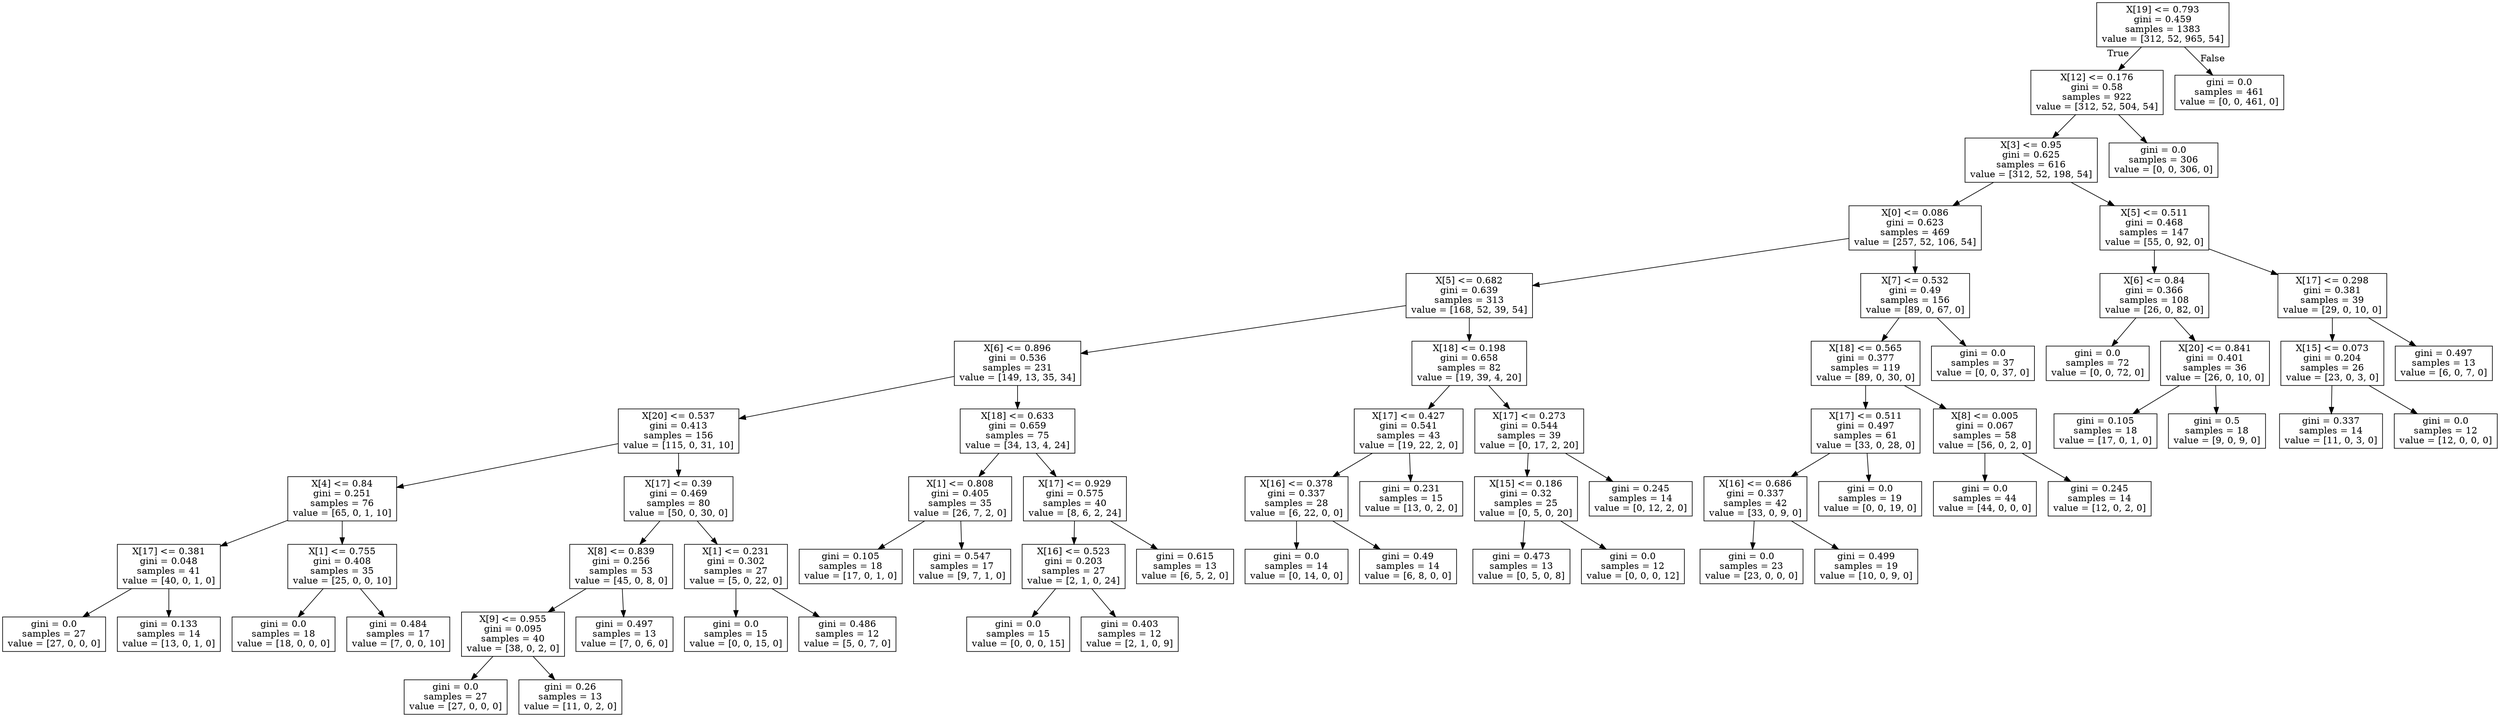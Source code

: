 digraph Tree {
node [shape=box] ;
0 [label="X[19] <= 0.793\ngini = 0.459\nsamples = 1383\nvalue = [312, 52, 965, 54]"] ;
1 [label="X[12] <= 0.176\ngini = 0.58\nsamples = 922\nvalue = [312, 52, 504, 54]"] ;
0 -> 1 [labeldistance=2.5, labelangle=45, headlabel="True"] ;
2 [label="X[3] <= 0.95\ngini = 0.625\nsamples = 616\nvalue = [312, 52, 198, 54]"] ;
1 -> 2 ;
3 [label="X[0] <= 0.086\ngini = 0.623\nsamples = 469\nvalue = [257, 52, 106, 54]"] ;
2 -> 3 ;
4 [label="X[5] <= 0.682\ngini = 0.639\nsamples = 313\nvalue = [168, 52, 39, 54]"] ;
3 -> 4 ;
5 [label="X[6] <= 0.896\ngini = 0.536\nsamples = 231\nvalue = [149, 13, 35, 34]"] ;
4 -> 5 ;
6 [label="X[20] <= 0.537\ngini = 0.413\nsamples = 156\nvalue = [115, 0, 31, 10]"] ;
5 -> 6 ;
7 [label="X[4] <= 0.84\ngini = 0.251\nsamples = 76\nvalue = [65, 0, 1, 10]"] ;
6 -> 7 ;
8 [label="X[17] <= 0.381\ngini = 0.048\nsamples = 41\nvalue = [40, 0, 1, 0]"] ;
7 -> 8 ;
9 [label="gini = 0.0\nsamples = 27\nvalue = [27, 0, 0, 0]"] ;
8 -> 9 ;
10 [label="gini = 0.133\nsamples = 14\nvalue = [13, 0, 1, 0]"] ;
8 -> 10 ;
11 [label="X[1] <= 0.755\ngini = 0.408\nsamples = 35\nvalue = [25, 0, 0, 10]"] ;
7 -> 11 ;
12 [label="gini = 0.0\nsamples = 18\nvalue = [18, 0, 0, 0]"] ;
11 -> 12 ;
13 [label="gini = 0.484\nsamples = 17\nvalue = [7, 0, 0, 10]"] ;
11 -> 13 ;
14 [label="X[17] <= 0.39\ngini = 0.469\nsamples = 80\nvalue = [50, 0, 30, 0]"] ;
6 -> 14 ;
15 [label="X[8] <= 0.839\ngini = 0.256\nsamples = 53\nvalue = [45, 0, 8, 0]"] ;
14 -> 15 ;
16 [label="X[9] <= 0.955\ngini = 0.095\nsamples = 40\nvalue = [38, 0, 2, 0]"] ;
15 -> 16 ;
17 [label="gini = 0.0\nsamples = 27\nvalue = [27, 0, 0, 0]"] ;
16 -> 17 ;
18 [label="gini = 0.26\nsamples = 13\nvalue = [11, 0, 2, 0]"] ;
16 -> 18 ;
19 [label="gini = 0.497\nsamples = 13\nvalue = [7, 0, 6, 0]"] ;
15 -> 19 ;
20 [label="X[1] <= 0.231\ngini = 0.302\nsamples = 27\nvalue = [5, 0, 22, 0]"] ;
14 -> 20 ;
21 [label="gini = 0.0\nsamples = 15\nvalue = [0, 0, 15, 0]"] ;
20 -> 21 ;
22 [label="gini = 0.486\nsamples = 12\nvalue = [5, 0, 7, 0]"] ;
20 -> 22 ;
23 [label="X[18] <= 0.633\ngini = 0.659\nsamples = 75\nvalue = [34, 13, 4, 24]"] ;
5 -> 23 ;
24 [label="X[1] <= 0.808\ngini = 0.405\nsamples = 35\nvalue = [26, 7, 2, 0]"] ;
23 -> 24 ;
25 [label="gini = 0.105\nsamples = 18\nvalue = [17, 0, 1, 0]"] ;
24 -> 25 ;
26 [label="gini = 0.547\nsamples = 17\nvalue = [9, 7, 1, 0]"] ;
24 -> 26 ;
27 [label="X[17] <= 0.929\ngini = 0.575\nsamples = 40\nvalue = [8, 6, 2, 24]"] ;
23 -> 27 ;
28 [label="X[16] <= 0.523\ngini = 0.203\nsamples = 27\nvalue = [2, 1, 0, 24]"] ;
27 -> 28 ;
29 [label="gini = 0.0\nsamples = 15\nvalue = [0, 0, 0, 15]"] ;
28 -> 29 ;
30 [label="gini = 0.403\nsamples = 12\nvalue = [2, 1, 0, 9]"] ;
28 -> 30 ;
31 [label="gini = 0.615\nsamples = 13\nvalue = [6, 5, 2, 0]"] ;
27 -> 31 ;
32 [label="X[18] <= 0.198\ngini = 0.658\nsamples = 82\nvalue = [19, 39, 4, 20]"] ;
4 -> 32 ;
33 [label="X[17] <= 0.427\ngini = 0.541\nsamples = 43\nvalue = [19, 22, 2, 0]"] ;
32 -> 33 ;
34 [label="X[16] <= 0.378\ngini = 0.337\nsamples = 28\nvalue = [6, 22, 0, 0]"] ;
33 -> 34 ;
35 [label="gini = 0.0\nsamples = 14\nvalue = [0, 14, 0, 0]"] ;
34 -> 35 ;
36 [label="gini = 0.49\nsamples = 14\nvalue = [6, 8, 0, 0]"] ;
34 -> 36 ;
37 [label="gini = 0.231\nsamples = 15\nvalue = [13, 0, 2, 0]"] ;
33 -> 37 ;
38 [label="X[17] <= 0.273\ngini = 0.544\nsamples = 39\nvalue = [0, 17, 2, 20]"] ;
32 -> 38 ;
39 [label="X[15] <= 0.186\ngini = 0.32\nsamples = 25\nvalue = [0, 5, 0, 20]"] ;
38 -> 39 ;
40 [label="gini = 0.473\nsamples = 13\nvalue = [0, 5, 0, 8]"] ;
39 -> 40 ;
41 [label="gini = 0.0\nsamples = 12\nvalue = [0, 0, 0, 12]"] ;
39 -> 41 ;
42 [label="gini = 0.245\nsamples = 14\nvalue = [0, 12, 2, 0]"] ;
38 -> 42 ;
43 [label="X[7] <= 0.532\ngini = 0.49\nsamples = 156\nvalue = [89, 0, 67, 0]"] ;
3 -> 43 ;
44 [label="X[18] <= 0.565\ngini = 0.377\nsamples = 119\nvalue = [89, 0, 30, 0]"] ;
43 -> 44 ;
45 [label="X[17] <= 0.511\ngini = 0.497\nsamples = 61\nvalue = [33, 0, 28, 0]"] ;
44 -> 45 ;
46 [label="X[16] <= 0.686\ngini = 0.337\nsamples = 42\nvalue = [33, 0, 9, 0]"] ;
45 -> 46 ;
47 [label="gini = 0.0\nsamples = 23\nvalue = [23, 0, 0, 0]"] ;
46 -> 47 ;
48 [label="gini = 0.499\nsamples = 19\nvalue = [10, 0, 9, 0]"] ;
46 -> 48 ;
49 [label="gini = 0.0\nsamples = 19\nvalue = [0, 0, 19, 0]"] ;
45 -> 49 ;
50 [label="X[8] <= 0.005\ngini = 0.067\nsamples = 58\nvalue = [56, 0, 2, 0]"] ;
44 -> 50 ;
51 [label="gini = 0.0\nsamples = 44\nvalue = [44, 0, 0, 0]"] ;
50 -> 51 ;
52 [label="gini = 0.245\nsamples = 14\nvalue = [12, 0, 2, 0]"] ;
50 -> 52 ;
53 [label="gini = 0.0\nsamples = 37\nvalue = [0, 0, 37, 0]"] ;
43 -> 53 ;
54 [label="X[5] <= 0.511\ngini = 0.468\nsamples = 147\nvalue = [55, 0, 92, 0]"] ;
2 -> 54 ;
55 [label="X[6] <= 0.84\ngini = 0.366\nsamples = 108\nvalue = [26, 0, 82, 0]"] ;
54 -> 55 ;
56 [label="gini = 0.0\nsamples = 72\nvalue = [0, 0, 72, 0]"] ;
55 -> 56 ;
57 [label="X[20] <= 0.841\ngini = 0.401\nsamples = 36\nvalue = [26, 0, 10, 0]"] ;
55 -> 57 ;
58 [label="gini = 0.105\nsamples = 18\nvalue = [17, 0, 1, 0]"] ;
57 -> 58 ;
59 [label="gini = 0.5\nsamples = 18\nvalue = [9, 0, 9, 0]"] ;
57 -> 59 ;
60 [label="X[17] <= 0.298\ngini = 0.381\nsamples = 39\nvalue = [29, 0, 10, 0]"] ;
54 -> 60 ;
61 [label="X[15] <= 0.073\ngini = 0.204\nsamples = 26\nvalue = [23, 0, 3, 0]"] ;
60 -> 61 ;
62 [label="gini = 0.337\nsamples = 14\nvalue = [11, 0, 3, 0]"] ;
61 -> 62 ;
63 [label="gini = 0.0\nsamples = 12\nvalue = [12, 0, 0, 0]"] ;
61 -> 63 ;
64 [label="gini = 0.497\nsamples = 13\nvalue = [6, 0, 7, 0]"] ;
60 -> 64 ;
65 [label="gini = 0.0\nsamples = 306\nvalue = [0, 0, 306, 0]"] ;
1 -> 65 ;
66 [label="gini = 0.0\nsamples = 461\nvalue = [0, 0, 461, 0]"] ;
0 -> 66 [labeldistance=2.5, labelangle=-45, headlabel="False"] ;
}